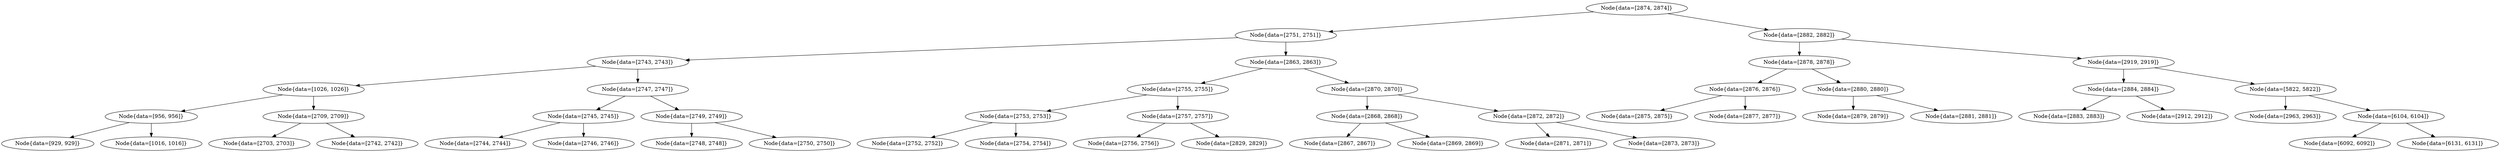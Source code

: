 digraph G{
1865559766 [label="Node{data=[2874, 2874]}"]
1865559766 -> 1165996960
1165996960 [label="Node{data=[2751, 2751]}"]
1165996960 -> 1707083245
1707083245 [label="Node{data=[2743, 2743]}"]
1707083245 -> 2048682738
2048682738 [label="Node{data=[1026, 1026]}"]
2048682738 -> 78032889
78032889 [label="Node{data=[956, 956]}"]
78032889 -> 1023213182
1023213182 [label="Node{data=[929, 929]}"]
78032889 -> 1509321569
1509321569 [label="Node{data=[1016, 1016]}"]
2048682738 -> 1084543319
1084543319 [label="Node{data=[2709, 2709]}"]
1084543319 -> 1900832733
1900832733 [label="Node{data=[2703, 2703]}"]
1084543319 -> 706242692
706242692 [label="Node{data=[2742, 2742]}"]
1707083245 -> 1080009669
1080009669 [label="Node{data=[2747, 2747]}"]
1080009669 -> 639106288
639106288 [label="Node{data=[2745, 2745]}"]
639106288 -> 880219488
880219488 [label="Node{data=[2744, 2744]}"]
639106288 -> 1573000994
1573000994 [label="Node{data=[2746, 2746]}"]
1080009669 -> 1623119572
1623119572 [label="Node{data=[2749, 2749]}"]
1623119572 -> 2035766863
2035766863 [label="Node{data=[2748, 2748]}"]
1623119572 -> 1971818512
1971818512 [label="Node{data=[2750, 2750]}"]
1165996960 -> 951181957
951181957 [label="Node{data=[2863, 2863]}"]
951181957 -> 774871857
774871857 [label="Node{data=[2755, 2755]}"]
774871857 -> 1829324181
1829324181 [label="Node{data=[2753, 2753]}"]
1829324181 -> 608657204
608657204 [label="Node{data=[2752, 2752]}"]
1829324181 -> 324351219
324351219 [label="Node{data=[2754, 2754]}"]
774871857 -> 1097974715
1097974715 [label="Node{data=[2757, 2757]}"]
1097974715 -> 1718813677
1718813677 [label="Node{data=[2756, 2756]}"]
1097974715 -> 2027114216
2027114216 [label="Node{data=[2829, 2829]}"]
951181957 -> 1109073837
1109073837 [label="Node{data=[2870, 2870]}"]
1109073837 -> 230187086
230187086 [label="Node{data=[2868, 2868]}"]
230187086 -> 1932162687
1932162687 [label="Node{data=[2867, 2867]}"]
230187086 -> 292344572
292344572 [label="Node{data=[2869, 2869]}"]
1109073837 -> 185618699
185618699 [label="Node{data=[2872, 2872]}"]
185618699 -> 1172634167
1172634167 [label="Node{data=[2871, 2871]}"]
185618699 -> 1700652410
1700652410 [label="Node{data=[2873, 2873]}"]
1865559766 -> 307306527
307306527 [label="Node{data=[2882, 2882]}"]
307306527 -> 457220951
457220951 [label="Node{data=[2878, 2878]}"]
457220951 -> 2031605578
2031605578 [label="Node{data=[2876, 2876]}"]
2031605578 -> 1944820519
1944820519 [label="Node{data=[2875, 2875]}"]
2031605578 -> 1755384989
1755384989 [label="Node{data=[2877, 2877]}"]
457220951 -> 1994739909
1994739909 [label="Node{data=[2880, 2880]}"]
1994739909 -> 831481044
831481044 [label="Node{data=[2879, 2879]}"]
1994739909 -> 504558433
504558433 [label="Node{data=[2881, 2881]}"]
307306527 -> 2117583322
2117583322 [label="Node{data=[2919, 2919]}"]
2117583322 -> 579392929
579392929 [label="Node{data=[2884, 2884]}"]
579392929 -> 1751887072
1751887072 [label="Node{data=[2883, 2883]}"]
579392929 -> 1642840951
1642840951 [label="Node{data=[2912, 2912]}"]
2117583322 -> 554891137
554891137 [label="Node{data=[5822, 5822]}"]
554891137 -> 1171459039
1171459039 [label="Node{data=[2963, 2963]}"]
554891137 -> 1886040873
1886040873 [label="Node{data=[6104, 6104]}"]
1886040873 -> 1327838760
1327838760 [label="Node{data=[6092, 6092]}"]
1886040873 -> 2034073266
2034073266 [label="Node{data=[6131, 6131]}"]
}